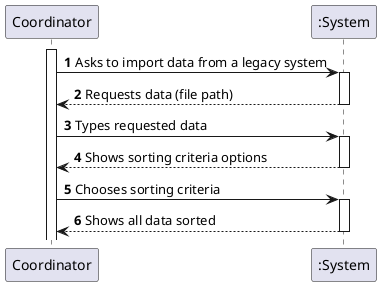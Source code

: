 @startuml
participant Coordinator as coord
participant ":System" as sy
autonumber


activate  coord

coord -> sy : Asks to import data from a legacy system
activate sy
sy --> coord : Requests data (file path)
deactivate sy

coord -> sy : Types requested data
activate sy
sy --> coord : Shows sorting criteria options
deactivate sy

coord -> sy : Chooses sorting criteria
activate sy
sy --> coord : Shows all data sorted
deactivate sy
@enduml
